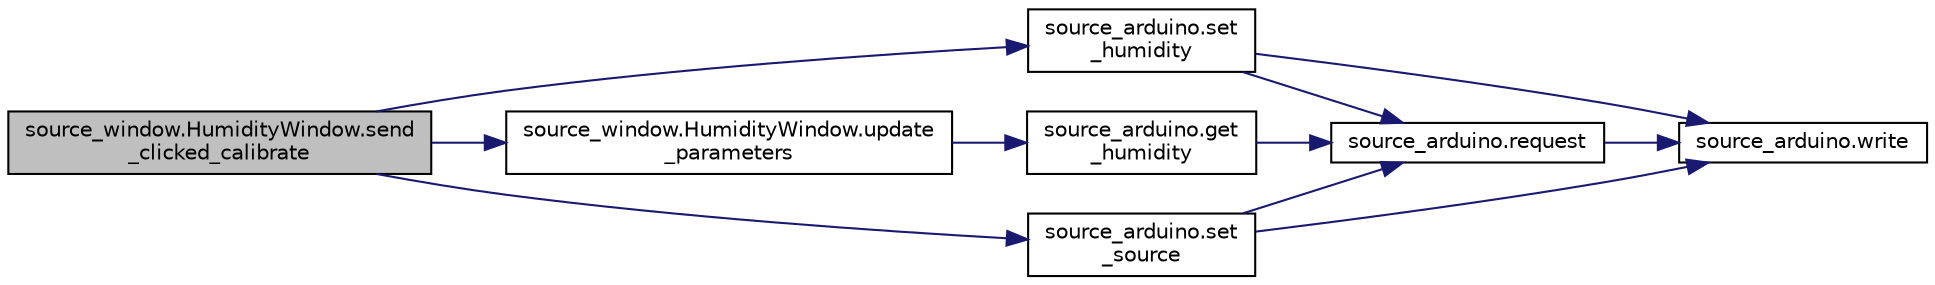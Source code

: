 digraph "source_window.HumidityWindow.send_clicked_calibrate"
{
 // LATEX_PDF_SIZE
  edge [fontname="Helvetica",fontsize="10",labelfontname="Helvetica",labelfontsize="10"];
  node [fontname="Helvetica",fontsize="10",shape=record];
  rankdir="LR";
  Node1 [label="source_window.HumidityWindow.send\l_clicked_calibrate",height=0.2,width=0.4,color="black", fillcolor="grey75", style="filled", fontcolor="black",tooltip="Handler for the Calibrate Send button."];
  Node1 -> Node2 [color="midnightblue",fontsize="10",style="solid",fontname="Helvetica"];
  Node2 [label="source_arduino.set\l_humidity",height=0.2,width=0.4,color="black", fillcolor="white", style="filled",URL="$namespacesource__arduino.html#afdda2efa804faee2449ee4c3e2679b50",tooltip="Sets the Arduino to Humidity control mode as well as the parameters necessary."];
  Node2 -> Node3 [color="midnightblue",fontsize="10",style="solid",fontname="Helvetica"];
  Node3 [label="source_arduino.request",height=0.2,width=0.4,color="black", fillcolor="white", style="filled",URL="$namespacesource__arduino.html#ac92c159ebe91839c5c4da6959d1994eb",tooltip="Writes to serial buffer expecting a response."];
  Node3 -> Node4 [color="midnightblue",fontsize="10",style="solid",fontname="Helvetica"];
  Node4 [label="source_arduino.write",height=0.2,width=0.4,color="black", fillcolor="white", style="filled",URL="$namespacesource__arduino.html#aa333b088dd196de99129630125bc7795",tooltip="Writes to serial buffer."];
  Node2 -> Node4 [color="midnightblue",fontsize="10",style="solid",fontname="Helvetica"];
  Node1 -> Node5 [color="midnightblue",fontsize="10",style="solid",fontname="Helvetica"];
  Node5 [label="source_arduino.set\l_source",height=0.2,width=0.4,color="black", fillcolor="white", style="filled",URL="$namespacesource__arduino.html#a0d9de16f079e1668b9a39b3488427cb4",tooltip="Sets the current water source."];
  Node5 -> Node3 [color="midnightblue",fontsize="10",style="solid",fontname="Helvetica"];
  Node5 -> Node4 [color="midnightblue",fontsize="10",style="solid",fontname="Helvetica"];
  Node1 -> Node6 [color="midnightblue",fontsize="10",style="solid",fontname="Helvetica"];
  Node6 [label="source_window.HumidityWindow.update\l_parameters",height=0.2,width=0.4,color="black", fillcolor="white", style="filled",URL="$classsource__window_1_1_humidity_window.html#a6a544ba9c4ca7256c13f5e7a2ce84d06",tooltip="Updates the current parameters label."];
  Node6 -> Node7 [color="midnightblue",fontsize="10",style="solid",fontname="Helvetica"];
  Node7 [label="source_arduino.get\l_humidity",height=0.2,width=0.4,color="black", fillcolor="white", style="filled",URL="$namespacesource__arduino.html#a13e7b56a7aacbf4f4f90ad5c0cae1541",tooltip="Gets the current humidity."];
  Node7 -> Node3 [color="midnightblue",fontsize="10",style="solid",fontname="Helvetica"];
}

